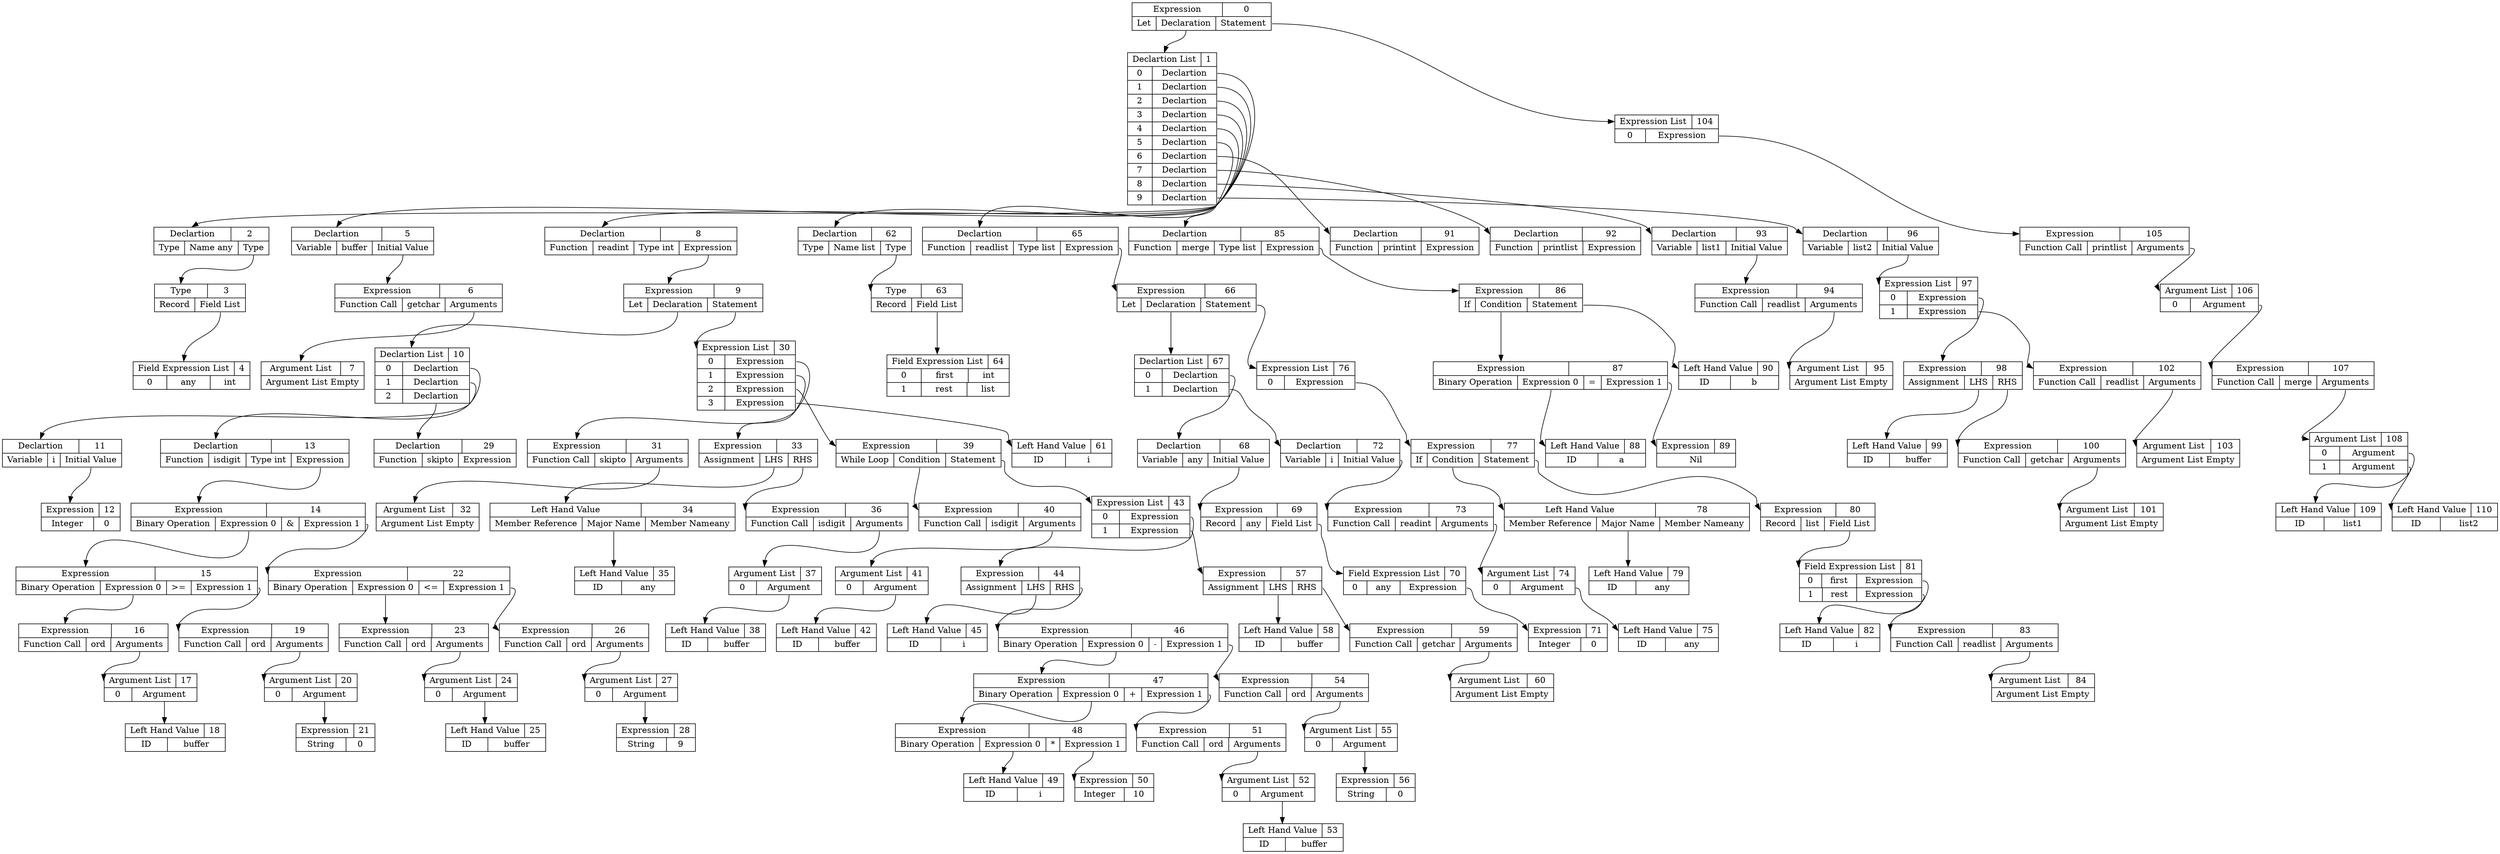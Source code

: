 digraph ast {
0 [shape=record, label="{ { <ptr> Expression | 0 } |{ Let | <dec> Declaration | <stmt> Statement } } "];
2 [shape=record, label="{ { <ptr> Declartion | 2 } | {Type | Name any | <ty> Type } }"];
4 [shape=record, label="{ { <ptr> Field Expression List | 4 } | { 0 | any | int } }"]
3 [shape=record, label="{ { <ptr> Type | 3 } | { Record | <flist> Field List } } "];
3:flist -> 4:ptr;
2:ty -> 3:ptr;
1:pos0 -> 2:ptr;
5 [shape=record, label="{ { <ptr> Declartion | 5 } | {Variable | buffer | <initval> Initial Value } }"];
6 [shape=record, label="{ { <ptr> Expression | 6 } |{ Function Call | getchar | <argpos> Arguments} }"];
7 [shape=record, label="{ { <ptr> Argument List | 7 } | {Argument List Empty} }"];
6:argpos -> 7:ptr
5:initval -> 6:ptr;
1:pos1 -> 5:ptr;
8 [shape=record, label="{ { <ptr> Declartion | 8 } | {Function | readint | Type int | <exp> Expression } }"];
9 [shape=record, label="{ { <ptr> Expression | 9 } |{ Let | <dec> Declaration | <stmt> Statement } } "];
11 [shape=record, label="{ { <ptr> Declartion | 11 } | {Variable | i | <initval> Initial Value } }"];
12 [shape=record, label="{ { <ptr> Expression | 12 } |{ Integer | 0 } }"];
11:initval -> 12:ptr;
10:pos0 -> 11:ptr;
13 [shape=record, label="{ { <ptr> Declartion | 13 } | {Function | isdigit | Type int | <exp> Expression } }"];
14 [shape=record, label="{ { <ptr> Expression | 14 } |{ Binary Operation | <exp0> Expression 0 | & | <exp1> Expression 1} }"];
15 [shape=record, label="{ { <ptr> Expression | 15 } |{ Binary Operation | <exp0> Expression 0 | \>= | <exp1> Expression 1} }"];
16 [shape=record, label="{ { <ptr> Expression | 16 } |{ Function Call | ord | <argpos> Arguments} }"];
18 [shape=record, label="{ { <ptr> Left Hand Value | 18 } | { ID | buffer } } "];
17:pos0 -> 18:ptr;
17 [shape=record, label="{ { <ptr> Argument List | 17 } | { 0 | <pos0> Argument } }"];
16:argpos -> 17:ptr
15:exp0 -> 16:ptr
19 [shape=record, label="{ { <ptr> Expression | 19 } |{ Function Call | ord | <argpos> Arguments} }"];
21 [shape=record, label="{ { <ptr> Expression | 21 } |{ String | 0 } }"];
20:pos0 -> 21:ptr;
20 [shape=record, label="{ { <ptr> Argument List | 20 } | { 0 | <pos0> Argument } }"];
19:argpos -> 20:ptr
15:exp1 -> 19:ptr
14:exp0 -> 15:ptr
22 [shape=record, label="{ { <ptr> Expression | 22 } |{ Binary Operation | <exp0> Expression 0 | \<= | <exp1> Expression 1} }"];
23 [shape=record, label="{ { <ptr> Expression | 23 } |{ Function Call | ord | <argpos> Arguments} }"];
25 [shape=record, label="{ { <ptr> Left Hand Value | 25 } | { ID | buffer } } "];
24:pos0 -> 25:ptr;
24 [shape=record, label="{ { <ptr> Argument List | 24 } | { 0 | <pos0> Argument } }"];
23:argpos -> 24:ptr
22:exp0 -> 23:ptr
26 [shape=record, label="{ { <ptr> Expression | 26 } |{ Function Call | ord | <argpos> Arguments} }"];
28 [shape=record, label="{ { <ptr> Expression | 28 } |{ String | 9 } }"];
27:pos0 -> 28:ptr;
27 [shape=record, label="{ { <ptr> Argument List | 27 } | { 0 | <pos0> Argument } }"];
26:argpos -> 27:ptr
22:exp1 -> 26:ptr
14:exp1 -> 22:ptr
13:exp -> 14:ptr;
10:pos1 -> 13:ptr;
29 [shape=record, label="{ { <ptr> Declartion | 29 } | {Function | skipto | <exp> Expression } }"];
10:pos2 -> 29:ptr;
10 [shape=record, label="{ { <ptr> Declartion List | 10 } | { 0 | <pos0> Declartion }| { 1 | <pos1> Declartion }| { 2 | <pos2> Declartion } }"];
9:dec -> 10:ptr
31 [shape=record, label="{ { <ptr> Expression | 31 } |{ Function Call | skipto | <argpos> Arguments} }"];
32 [shape=record, label="{ { <ptr> Argument List | 32 } | {Argument List Empty} }"];
31:argpos -> 32:ptr
30:pos0 -> 31:ptr;
33 [shape=record, label="{ { <ptr> Expression | 33 } |{ Assignment | <lval> LHS | <rhs> RHS } } "];
34 [shape=record, label="{ { <ptr> Left Hand Value | 34 } | { Member Reference | <maj> Major Name | Member Nameany} } "];
35 [shape=record, label="{ { <ptr> Left Hand Value | 35 } | { ID | any } } "];
34:maj -> 35:ptr;
33:lval -> 34:ptr
36 [shape=record, label="{ { <ptr> Expression | 36 } |{ Function Call | isdigit | <argpos> Arguments} }"];
38 [shape=record, label="{ { <ptr> Left Hand Value | 38 } | { ID | buffer } } "];
37:pos0 -> 38:ptr;
37 [shape=record, label="{ { <ptr> Argument List | 37 } | { 0 | <pos0> Argument } }"];
36:argpos -> 37:ptr
33:rhs -> 36:ptr
30:pos1 -> 33:ptr;
39 [shape=record, label="{ { <ptr> Expression | 39 } |{ While Loop | <cond> Condition | <stmt> Statement } } "];
40 [shape=record, label="{ { <ptr> Expression | 40 } |{ Function Call | isdigit | <argpos> Arguments} }"];
42 [shape=record, label="{ { <ptr> Left Hand Value | 42 } | { ID | buffer } } "];
41:pos0 -> 42:ptr;
41 [shape=record, label="{ { <ptr> Argument List | 41 } | { 0 | <pos0> Argument } }"];
40:argpos -> 41:ptr
39:cond -> 40:ptr
44 [shape=record, label="{ { <ptr> Expression | 44 } |{ Assignment | <lval> LHS | <rhs> RHS } } "];
45 [shape=record, label="{ { <ptr> Left Hand Value | 45 } | { ID | i } } "];
44:lval -> 45:ptr
46 [shape=record, label="{ { <ptr> Expression | 46 } |{ Binary Operation | <exp0> Expression 0 | - | <exp1> Expression 1} }"];
47 [shape=record, label="{ { <ptr> Expression | 47 } |{ Binary Operation | <exp0> Expression 0 | + | <exp1> Expression 1} }"];
48 [shape=record, label="{ { <ptr> Expression | 48 } |{ Binary Operation | <exp0> Expression 0 | * | <exp1> Expression 1} }"];
49 [shape=record, label="{ { <ptr> Left Hand Value | 49 } | { ID | i } } "];
48:exp0 -> 49:ptr
50 [shape=record, label="{ { <ptr> Expression | 50 } |{ Integer | 10 } }"];
48:exp1 -> 50:ptr
47:exp0 -> 48:ptr
51 [shape=record, label="{ { <ptr> Expression | 51 } |{ Function Call | ord | <argpos> Arguments} }"];
53 [shape=record, label="{ { <ptr> Left Hand Value | 53 } | { ID | buffer } } "];
52:pos0 -> 53:ptr;
52 [shape=record, label="{ { <ptr> Argument List | 52 } | { 0 | <pos0> Argument } }"];
51:argpos -> 52:ptr
47:exp1 -> 51:ptr
46:exp0 -> 47:ptr
54 [shape=record, label="{ { <ptr> Expression | 54 } |{ Function Call | ord | <argpos> Arguments} }"];
56 [shape=record, label="{ { <ptr> Expression | 56 } |{ String | 0 } }"];
55:pos0 -> 56:ptr;
55 [shape=record, label="{ { <ptr> Argument List | 55 } | { 0 | <pos0> Argument } }"];
54:argpos -> 55:ptr
46:exp1 -> 54:ptr
44:rhs -> 46:ptr
43:pos0 -> 44:ptr;
57 [shape=record, label="{ { <ptr> Expression | 57 } |{ Assignment | <lval> LHS | <rhs> RHS } } "];
58 [shape=record, label="{ { <ptr> Left Hand Value | 58 } | { ID | buffer } } "];
57:lval -> 58:ptr
59 [shape=record, label="{ { <ptr> Expression | 59 } |{ Function Call | getchar | <argpos> Arguments} }"];
60 [shape=record, label="{ { <ptr> Argument List | 60 } | {Argument List Empty} }"];
59:argpos -> 60:ptr
57:rhs -> 59:ptr
43:pos1 -> 57:ptr;
43 [shape=record, label="{ { <ptr> Expression List | 43 } | { 0 | <pos0> Expression }| { 1 | <pos1> Expression } }"];
39:stmt -> 43:ptr
30:pos2 -> 39:ptr;
61 [shape=record, label="{ { <ptr> Left Hand Value | 61 } | { ID | i } } "];
30:pos3 -> 61:ptr;
30 [shape=record, label="{ { <ptr> Expression List | 30 } | { 0 | <pos0> Expression }| { 1 | <pos1> Expression }| { 2 | <pos2> Expression }| { 3 | <pos3> Expression } }"];
9:stmt -> 30:ptr
8:exp -> 9:ptr;
1:pos2 -> 8:ptr;
62 [shape=record, label="{ { <ptr> Declartion | 62 } | {Type | Name list | <ty> Type } }"];
64 [shape=record, label="{ { <ptr> Field Expression List | 64 } | { 0 | first | int }| { 1 | rest | list } }"]
63 [shape=record, label="{ { <ptr> Type | 63 } | { Record | <flist> Field List } } "];
63:flist -> 64:ptr;
62:ty -> 63:ptr;
1:pos3 -> 62:ptr;
65 [shape=record, label="{ { <ptr> Declartion | 65 } | {Function | readlist | Type list | <exp> Expression } }"];
66 [shape=record, label="{ { <ptr> Expression | 66 } |{ Let | <dec> Declaration | <stmt> Statement } } "];
68 [shape=record, label="{ { <ptr> Declartion | 68 } | {Variable | any | <initval> Initial Value } }"];
69 [shape=record, label="{ { <ptr> Expression | 69 } |{ Record | any | <flistpos> Field List} }"];
71 [shape=record, label="{ { <ptr> Expression | 71 } |{ Integer | 0 } }"];
70:pos0 -> 71:ptr;
70 [shape=record, label="{ { <ptr> Field Expression List | 70 } | { 0 | any | <pos0> Expression } }"];
69:flistpos -> 70:ptr
68:initval -> 69:ptr;
67:pos0 -> 68:ptr;
72 [shape=record, label="{ { <ptr> Declartion | 72 } | {Variable | i | <initval> Initial Value } }"];
73 [shape=record, label="{ { <ptr> Expression | 73 } |{ Function Call | readint | <argpos> Arguments} }"];
75 [shape=record, label="{ { <ptr> Left Hand Value | 75 } | { ID | any } } "];
74:pos0 -> 75:ptr;
74 [shape=record, label="{ { <ptr> Argument List | 74 } | { 0 | <pos0> Argument } }"];
73:argpos -> 74:ptr
72:initval -> 73:ptr;
67:pos1 -> 72:ptr;
67 [shape=record, label="{ { <ptr> Declartion List | 67 } | { 0 | <pos0> Declartion }| { 1 | <pos1> Declartion } }"];
66:dec -> 67:ptr
77 [shape=record, label="{ { <ptr> Expression | 77 } |{ If | <cond> Condition | <stmt> Statement } } "];
78 [shape=record, label="{ { <ptr> Left Hand Value | 78 } | { Member Reference | <maj> Major Name | Member Nameany} } "];
79 [shape=record, label="{ { <ptr> Left Hand Value | 79 } | { ID | any } } "];
78:maj -> 79:ptr;
77:cond -> 78:ptr
80 [shape=record, label="{ { <ptr> Expression | 80 } |{ Record | list | <flistpos> Field List} }"];
82 [shape=record, label="{ { <ptr> Left Hand Value | 82 } | { ID | i } } "];
81:pos0 -> 82:ptr;
83 [shape=record, label="{ { <ptr> Expression | 83 } |{ Function Call | readlist | <argpos> Arguments} }"];
84 [shape=record, label="{ { <ptr> Argument List | 84 } | {Argument List Empty} }"];
83:argpos -> 84:ptr
81:pos1 -> 83:ptr;
81 [shape=record, label="{ { <ptr> Field Expression List | 81 } | { 0 | first | <pos0> Expression }| { 1 | rest | <pos1> Expression } }"];
80:flistpos -> 81:ptr
77:stmt -> 80:ptr
76:pos0 -> 77:ptr;
76 [shape=record, label="{ { <ptr> Expression List | 76 } | { 0 | <pos0> Expression } }"];
66:stmt -> 76:ptr
65:exp -> 66:ptr;
1:pos4 -> 65:ptr;
85 [shape=record, label="{ { <ptr> Declartion | 85 } | {Function | merge | Type list | <exp> Expression } }"];
86 [shape=record, label="{ { <ptr> Expression | 86 } |{ If | <cond> Condition | <stmt> Statement } } "];
87 [shape=record, label="{ { <ptr> Expression | 87 } |{ Binary Operation | <exp0> Expression 0 | = | <exp1> Expression 1} }"];
88 [shape=record, label="{ { <ptr> Left Hand Value | 88 } | { ID | a } } "];
87:exp0 -> 88:ptr
89 [shape=record, label="{ { <ptr> Expression | 89 } |{ Nil } }"];
87:exp1 -> 89:ptr
86:cond -> 87:ptr
90 [shape=record, label="{ { <ptr> Left Hand Value | 90 } | { ID | b } } "];
86:stmt -> 90:ptr
85:exp -> 86:ptr;
1:pos5 -> 85:ptr;
91 [shape=record, label="{ { <ptr> Declartion | 91 } | {Function | printint | <exp> Expression } }"];
1:pos6 -> 91:ptr;
92 [shape=record, label="{ { <ptr> Declartion | 92 } | {Function | printlist | <exp> Expression } }"];
1:pos7 -> 92:ptr;
93 [shape=record, label="{ { <ptr> Declartion | 93 } | {Variable | list1 | <initval> Initial Value } }"];
94 [shape=record, label="{ { <ptr> Expression | 94 } |{ Function Call | readlist | <argpos> Arguments} }"];
95 [shape=record, label="{ { <ptr> Argument List | 95 } | {Argument List Empty} }"];
94:argpos -> 95:ptr
93:initval -> 94:ptr;
1:pos8 -> 93:ptr;
96 [shape=record, label="{ { <ptr> Declartion | 96 } | {Variable | list2 | <initval> Initial Value } }"];
98 [shape=record, label="{ { <ptr> Expression | 98 } |{ Assignment | <lval> LHS | <rhs> RHS } } "];
99 [shape=record, label="{ { <ptr> Left Hand Value | 99 } | { ID | buffer } } "];
98:lval -> 99:ptr
100 [shape=record, label="{ { <ptr> Expression | 100 } |{ Function Call | getchar | <argpos> Arguments} }"];
101 [shape=record, label="{ { <ptr> Argument List | 101 } | {Argument List Empty} }"];
100:argpos -> 101:ptr
98:rhs -> 100:ptr
97:pos0 -> 98:ptr;
102 [shape=record, label="{ { <ptr> Expression | 102 } |{ Function Call | readlist | <argpos> Arguments} }"];
103 [shape=record, label="{ { <ptr> Argument List | 103 } | {Argument List Empty} }"];
102:argpos -> 103:ptr
97:pos1 -> 102:ptr;
97 [shape=record, label="{ { <ptr> Expression List | 97 } | { 0 | <pos0> Expression }| { 1 | <pos1> Expression } }"];
96:initval -> 97:ptr;
1:pos9 -> 96:ptr;
1 [shape=record, label="{ { <ptr> Declartion List | 1 } | { 0 | <pos0> Declartion }| { 1 | <pos1> Declartion }| { 2 | <pos2> Declartion }| { 3 | <pos3> Declartion }| { 4 | <pos4> Declartion }| { 5 | <pos5> Declartion }| { 6 | <pos6> Declartion }| { 7 | <pos7> Declartion }| { 8 | <pos8> Declartion }| { 9 | <pos9> Declartion } }"];
0:dec -> 1:ptr
105 [shape=record, label="{ { <ptr> Expression | 105 } |{ Function Call | printlist | <argpos> Arguments} }"];
107 [shape=record, label="{ { <ptr> Expression | 107 } |{ Function Call | merge | <argpos> Arguments} }"];
109 [shape=record, label="{ { <ptr> Left Hand Value | 109 } | { ID | list1 } } "];
108:pos0 -> 109:ptr;
110 [shape=record, label="{ { <ptr> Left Hand Value | 110 } | { ID | list2 } } "];
108:pos1 -> 110:ptr;
108 [shape=record, label="{ { <ptr> Argument List | 108 } | { 0 | <pos0> Argument }| { 1 | <pos1> Argument } }"];
107:argpos -> 108:ptr
106:pos0 -> 107:ptr;
106 [shape=record, label="{ { <ptr> Argument List | 106 } | { 0 | <pos0> Argument } }"];
105:argpos -> 106:ptr
104:pos0 -> 105:ptr;
104 [shape=record, label="{ { <ptr> Expression List | 104 } | { 0 | <pos0> Expression } }"];
0:stmt -> 104:ptr
}
